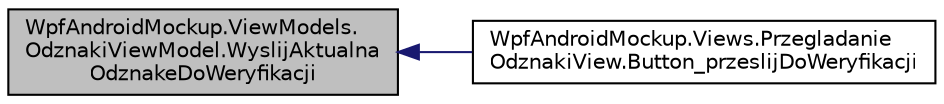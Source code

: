 digraph "WpfAndroidMockup.ViewModels.OdznakiViewModel.WyslijAktualnaOdznakeDoWeryfikacji"
{
 // INTERACTIVE_SVG=YES
  edge [fontname="Helvetica",fontsize="10",labelfontname="Helvetica",labelfontsize="10"];
  node [fontname="Helvetica",fontsize="10",shape=record];
  rankdir="LR";
  Node23 [label="WpfAndroidMockup.ViewModels.\lOdznakiViewModel.WyslijAktualna\lOdznakeDoWeryfikacji",height=0.2,width=0.4,color="black", fillcolor="grey75", style="filled", fontcolor="black"];
  Node23 -> Node24 [dir="back",color="midnightblue",fontsize="10",style="solid",fontname="Helvetica"];
  Node24 [label="WpfAndroidMockup.Views.Przegladanie\lOdznakiView.Button_przeslijDoWeryfikacji",height=0.2,width=0.4,color="black", fillcolor="white", style="filled",URL="$class_wpf_android_mockup_1_1_views_1_1_przegladanie_odznaki_view.html#a6517a3d6e7c1c0a1d9fc2dcdae956c47",tooltip="Logika przycisku przesyłu odznaki do weryfikacji "];
}
